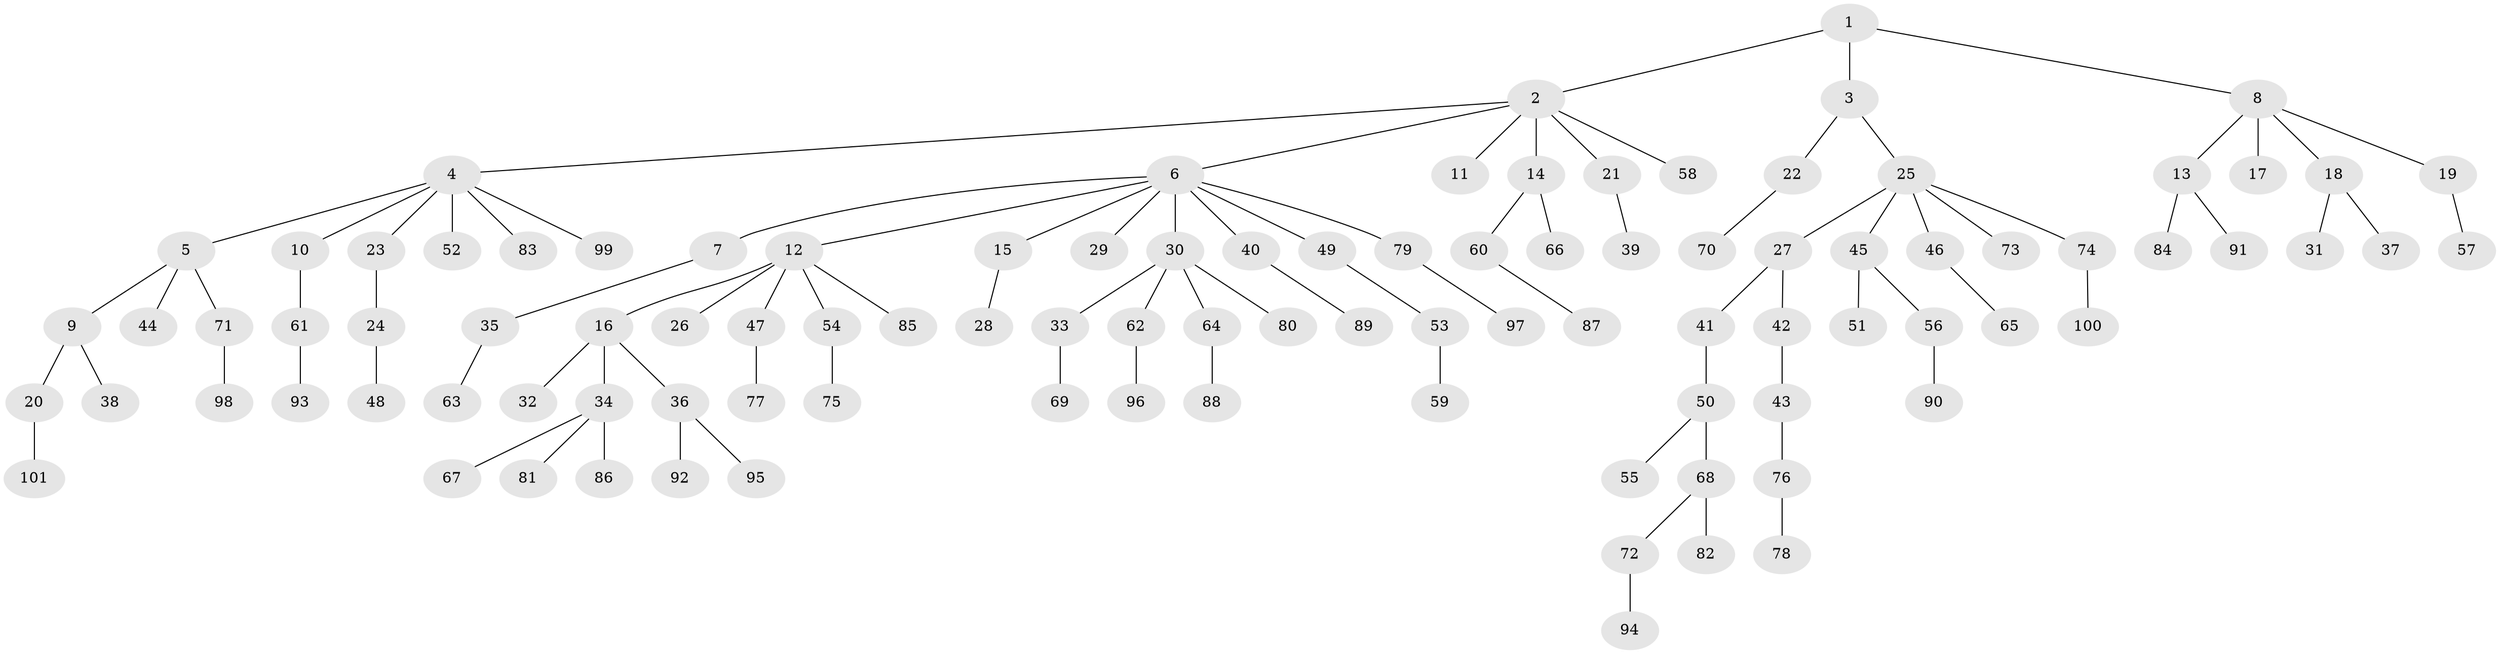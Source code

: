 // coarse degree distribution, {1: 0.8, 2: 0.175, 32: 0.025}
// Generated by graph-tools (version 1.1) at 2025/56/03/04/25 21:56:09]
// undirected, 101 vertices, 100 edges
graph export_dot {
graph [start="1"]
  node [color=gray90,style=filled];
  1;
  2;
  3;
  4;
  5;
  6;
  7;
  8;
  9;
  10;
  11;
  12;
  13;
  14;
  15;
  16;
  17;
  18;
  19;
  20;
  21;
  22;
  23;
  24;
  25;
  26;
  27;
  28;
  29;
  30;
  31;
  32;
  33;
  34;
  35;
  36;
  37;
  38;
  39;
  40;
  41;
  42;
  43;
  44;
  45;
  46;
  47;
  48;
  49;
  50;
  51;
  52;
  53;
  54;
  55;
  56;
  57;
  58;
  59;
  60;
  61;
  62;
  63;
  64;
  65;
  66;
  67;
  68;
  69;
  70;
  71;
  72;
  73;
  74;
  75;
  76;
  77;
  78;
  79;
  80;
  81;
  82;
  83;
  84;
  85;
  86;
  87;
  88;
  89;
  90;
  91;
  92;
  93;
  94;
  95;
  96;
  97;
  98;
  99;
  100;
  101;
  1 -- 2;
  1 -- 3;
  1 -- 8;
  2 -- 4;
  2 -- 6;
  2 -- 11;
  2 -- 14;
  2 -- 21;
  2 -- 58;
  3 -- 22;
  3 -- 25;
  4 -- 5;
  4 -- 10;
  4 -- 23;
  4 -- 52;
  4 -- 83;
  4 -- 99;
  5 -- 9;
  5 -- 44;
  5 -- 71;
  6 -- 7;
  6 -- 12;
  6 -- 15;
  6 -- 29;
  6 -- 30;
  6 -- 40;
  6 -- 49;
  6 -- 79;
  7 -- 35;
  8 -- 13;
  8 -- 17;
  8 -- 18;
  8 -- 19;
  9 -- 20;
  9 -- 38;
  10 -- 61;
  12 -- 16;
  12 -- 26;
  12 -- 47;
  12 -- 54;
  12 -- 85;
  13 -- 84;
  13 -- 91;
  14 -- 60;
  14 -- 66;
  15 -- 28;
  16 -- 32;
  16 -- 34;
  16 -- 36;
  18 -- 31;
  18 -- 37;
  19 -- 57;
  20 -- 101;
  21 -- 39;
  22 -- 70;
  23 -- 24;
  24 -- 48;
  25 -- 27;
  25 -- 45;
  25 -- 46;
  25 -- 73;
  25 -- 74;
  27 -- 41;
  27 -- 42;
  30 -- 33;
  30 -- 62;
  30 -- 64;
  30 -- 80;
  33 -- 69;
  34 -- 67;
  34 -- 81;
  34 -- 86;
  35 -- 63;
  36 -- 92;
  36 -- 95;
  40 -- 89;
  41 -- 50;
  42 -- 43;
  43 -- 76;
  45 -- 51;
  45 -- 56;
  46 -- 65;
  47 -- 77;
  49 -- 53;
  50 -- 55;
  50 -- 68;
  53 -- 59;
  54 -- 75;
  56 -- 90;
  60 -- 87;
  61 -- 93;
  62 -- 96;
  64 -- 88;
  68 -- 72;
  68 -- 82;
  71 -- 98;
  72 -- 94;
  74 -- 100;
  76 -- 78;
  79 -- 97;
}
